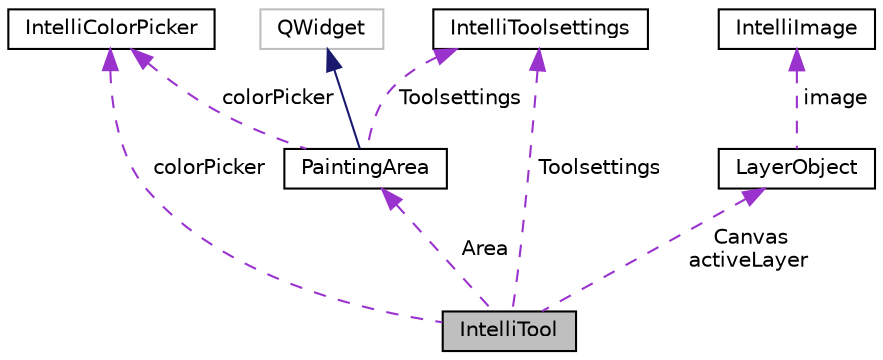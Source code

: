 digraph "IntelliTool"
{
 // LATEX_PDF_SIZE
  edge [fontname="Helvetica",fontsize="10",labelfontname="Helvetica",labelfontsize="10"];
  node [fontname="Helvetica",fontsize="10",shape=record];
  Node1 [label="IntelliTool",height=0.2,width=0.4,color="black", fillcolor="grey75", style="filled", fontcolor="black",tooltip="An abstract class that manages the basic events, like mouse clicks or scrolls events."];
  Node2 -> Node1 [dir="back",color="darkorchid3",fontsize="10",style="dashed",label=" Area" ,fontname="Helvetica"];
  Node2 [label="PaintingArea",height=0.2,width=0.4,color="black", fillcolor="white", style="filled",URL="$class_painting_area.html",tooltip="The PaintingArea class manages the methods and stores information about the current painting area,..."];
  Node3 -> Node2 [dir="back",color="midnightblue",fontsize="10",style="solid",fontname="Helvetica"];
  Node3 [label="QWidget",height=0.2,width=0.4,color="grey75", fillcolor="white", style="filled",tooltip=" "];
  Node4 -> Node2 [dir="back",color="darkorchid3",fontsize="10",style="dashed",label=" colorPicker" ,fontname="Helvetica"];
  Node4 [label="IntelliColorPicker",height=0.2,width=0.4,color="black", fillcolor="white", style="filled",URL="$class_intelli_color_picker.html",tooltip="The IntelliColorPicker manages the selected colors for one whole project."];
  Node5 -> Node2 [dir="back",color="darkorchid3",fontsize="10",style="dashed",label=" Toolsettings" ,fontname="Helvetica"];
  Node5 [label="IntelliToolsettings",height=0.2,width=0.4,color="black", fillcolor="white", style="filled",URL="$class_intelli_toolsettings.html",tooltip=" "];
  Node5 -> Node1 [dir="back",color="darkorchid3",fontsize="10",style="dashed",label=" Toolsettings" ,fontname="Helvetica"];
  Node4 -> Node1 [dir="back",color="darkorchid3",fontsize="10",style="dashed",label=" colorPicker" ,fontname="Helvetica"];
  Node6 -> Node1 [dir="back",color="darkorchid3",fontsize="10",style="dashed",label=" Canvas\nactiveLayer" ,fontname="Helvetica"];
  Node6 [label="LayerObject",height=0.2,width=0.4,color="black", fillcolor="white", style="filled",URL="$struct_layer_object.html",tooltip="The LayerObject struct holds all the information needed to construct a layer."];
  Node7 -> Node6 [dir="back",color="darkorchid3",fontsize="10",style="dashed",label=" image" ,fontname="Helvetica"];
  Node7 [label="IntelliImage",height=0.2,width=0.4,color="black", fillcolor="white", style="filled",URL="$class_intelli_image.html",tooltip="An abstract class which manages the basic IntelliImage operations."];
}

